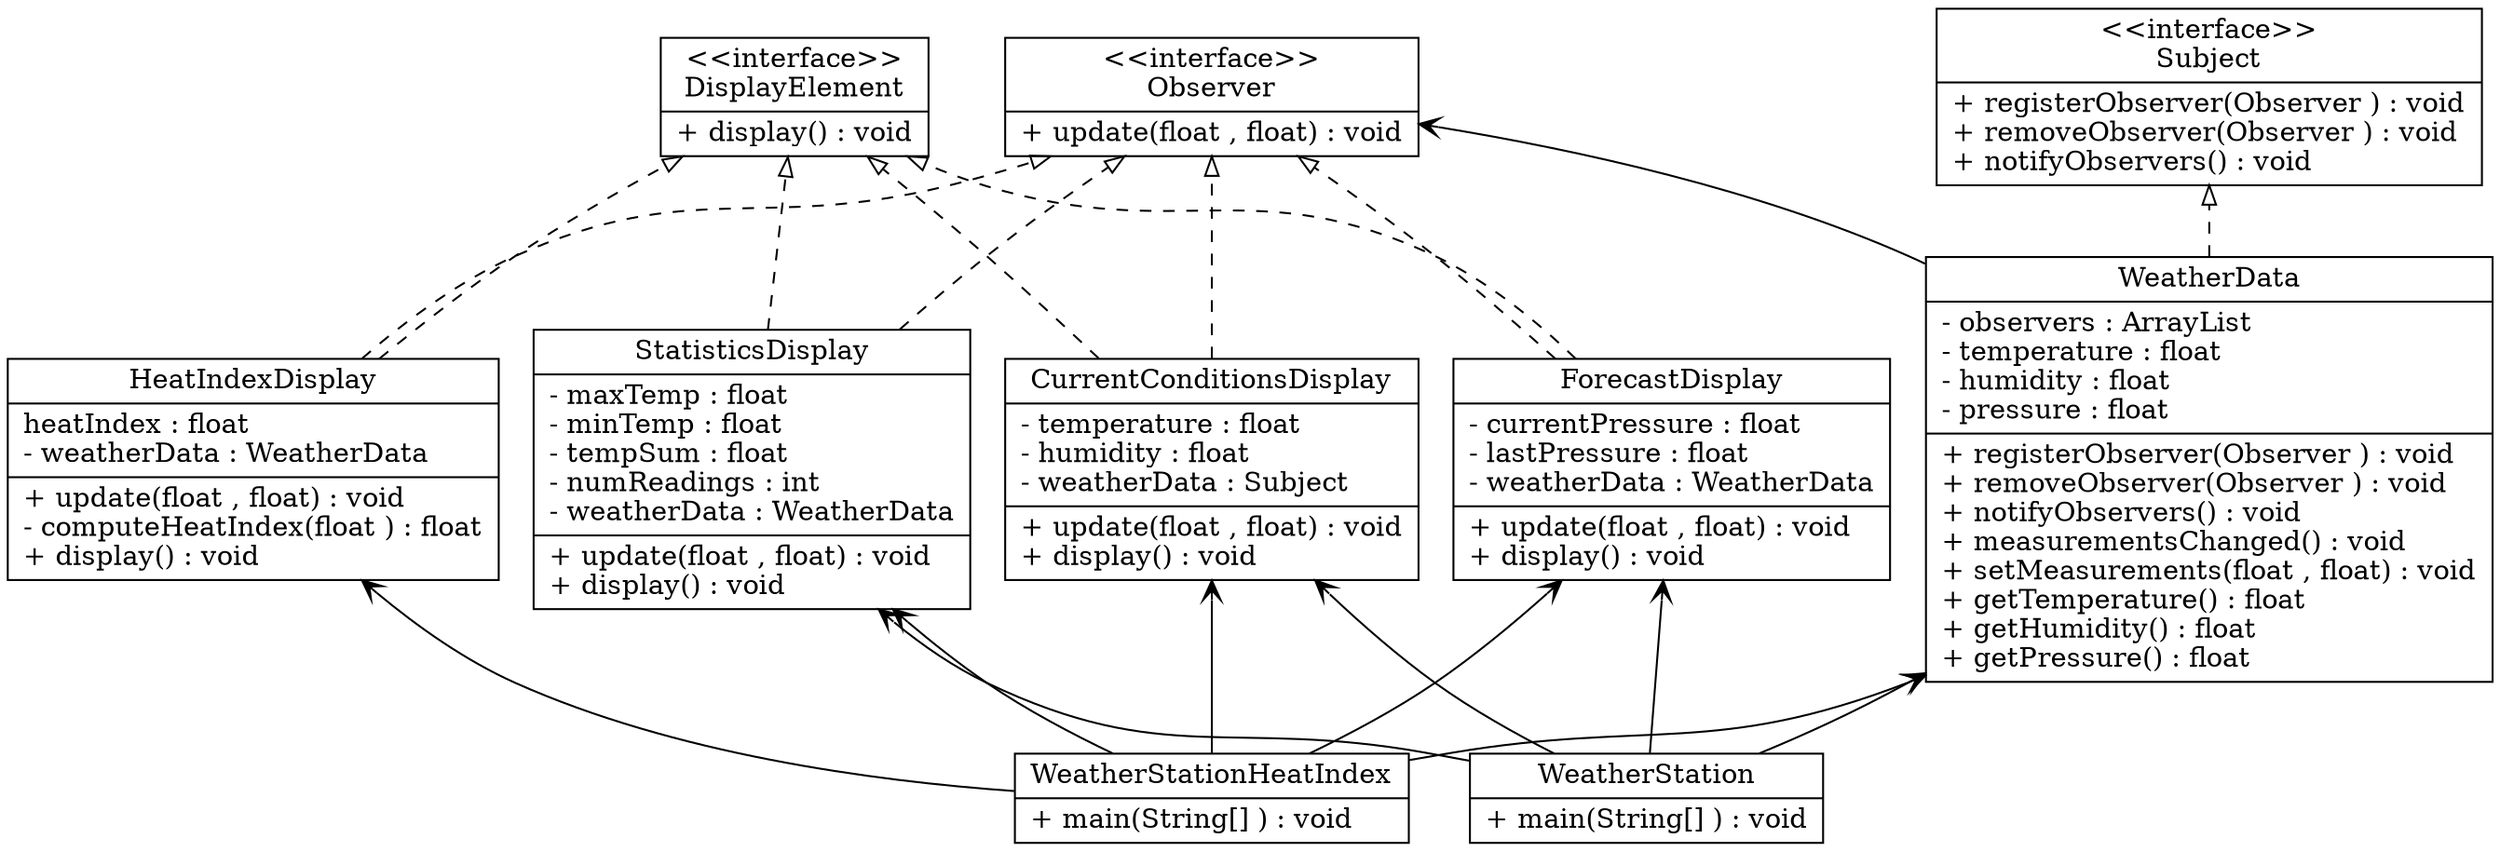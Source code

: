 digraph example { 
rankdir=BT;
CurrentConditionsDisplay [
shape="record",
label = "{CurrentConditionsDisplay| - temperature : float\l- humidity : float\l- weatherData : Subject\l|+ update(float , float) : void\l+ display() : void\l}"
];

DisplayElement [
shape="record",
label = "{\<\<interface\>\>\nDisplayElement| + display() : void\l}"
];

ForecastDisplay [
shape="record",
label = "{ForecastDisplay| - currentPressure : float\l- lastPressure : float\l- weatherData : WeatherData\l|+ update(float , float) : void\l+ display() : void\l}"
];

HeatIndexDisplay [
shape="record",
label = "{HeatIndexDisplay|   heatIndex : float\l- weatherData : WeatherData\l|+ update(float , float) : void\l- computeHeatIndex(float ) : float\l+ display() : void\l}"
];

Observer [
shape="record",
label = "{\<\<interface\>\>\nObserver| + update(float , float) : void\l}"
];

StatisticsDisplay [
shape="record",
label = "{StatisticsDisplay| - maxTemp : float\l- minTemp : float\l- tempSum : float\l- numReadings : int\l- weatherData : WeatherData\l|+ update(float , float) : void\l+ display() : void\l}"
];

Subject [
shape="record",
label = "{\<\<interface\>\>\nSubject| + registerObserver(Observer ) : void\l+ removeObserver(Observer ) : void\l+ notifyObservers() : void\l}"
];

WeatherData [
shape="record",
label = "{WeatherData| - observers : ArrayList\l- temperature : float\l- humidity : float\l- pressure : float\l|+ registerObserver(Observer ) : void\l+ removeObserver(Observer ) : void\l+ notifyObservers() : void\l+ measurementsChanged() : void\l+ setMeasurements(float , float) : void\l+ getTemperature() : float\l+ getHumidity() : float\l+ getPressure() : float\l}"
];

WeatherStation [
shape="record",
label = "{WeatherStation| + main(String[] ) : void\l}"
];

WeatherStationHeatIndex [
shape="record",
label = "{WeatherStationHeatIndex| + main(String[] ) : void\l}"
];

//begins writing relations
WeatherStationHeatIndex -> WeatherData [arrowhead = "vee"];
WeatherStationHeatIndex -> CurrentConditionsDisplay [arrowhead = "vee"];
WeatherStationHeatIndex -> StatisticsDisplay [arrowhead = "vee"];
WeatherStationHeatIndex -> ForecastDisplay [arrowhead = "vee"];
WeatherStationHeatIndex -> HeatIndexDisplay [arrowhead = "vee"];
WeatherStation -> WeatherData [arrowhead = "vee"];
WeatherStation -> CurrentConditionsDisplay [arrowhead = "vee"];
WeatherStation -> StatisticsDisplay [arrowhead = "vee"];
WeatherStation -> ForecastDisplay [arrowhead = "vee"];
CurrentConditionsDisplay -> Observer [arrowhead="onormal", style="dashed"];
CurrentConditionsDisplay -> DisplayElement [arrowhead="onormal", style="dashed"];
ForecastDisplay -> Observer [arrowhead="onormal", style="dashed"];
ForecastDisplay -> DisplayElement [arrowhead="onormal", style="dashed"];
HeatIndexDisplay -> Observer [arrowhead="onormal", style="dashed"];
HeatIndexDisplay -> DisplayElement [arrowhead="onormal", style="dashed"];
StatisticsDisplay -> Observer [arrowhead="onormal", style="dashed"];
StatisticsDisplay -> DisplayElement [arrowhead="onormal", style="dashed"];
WeatherData -> Subject [arrowhead="onormal", style="dashed"];
WeatherData -> Observer [arrowhead = "vee"];}